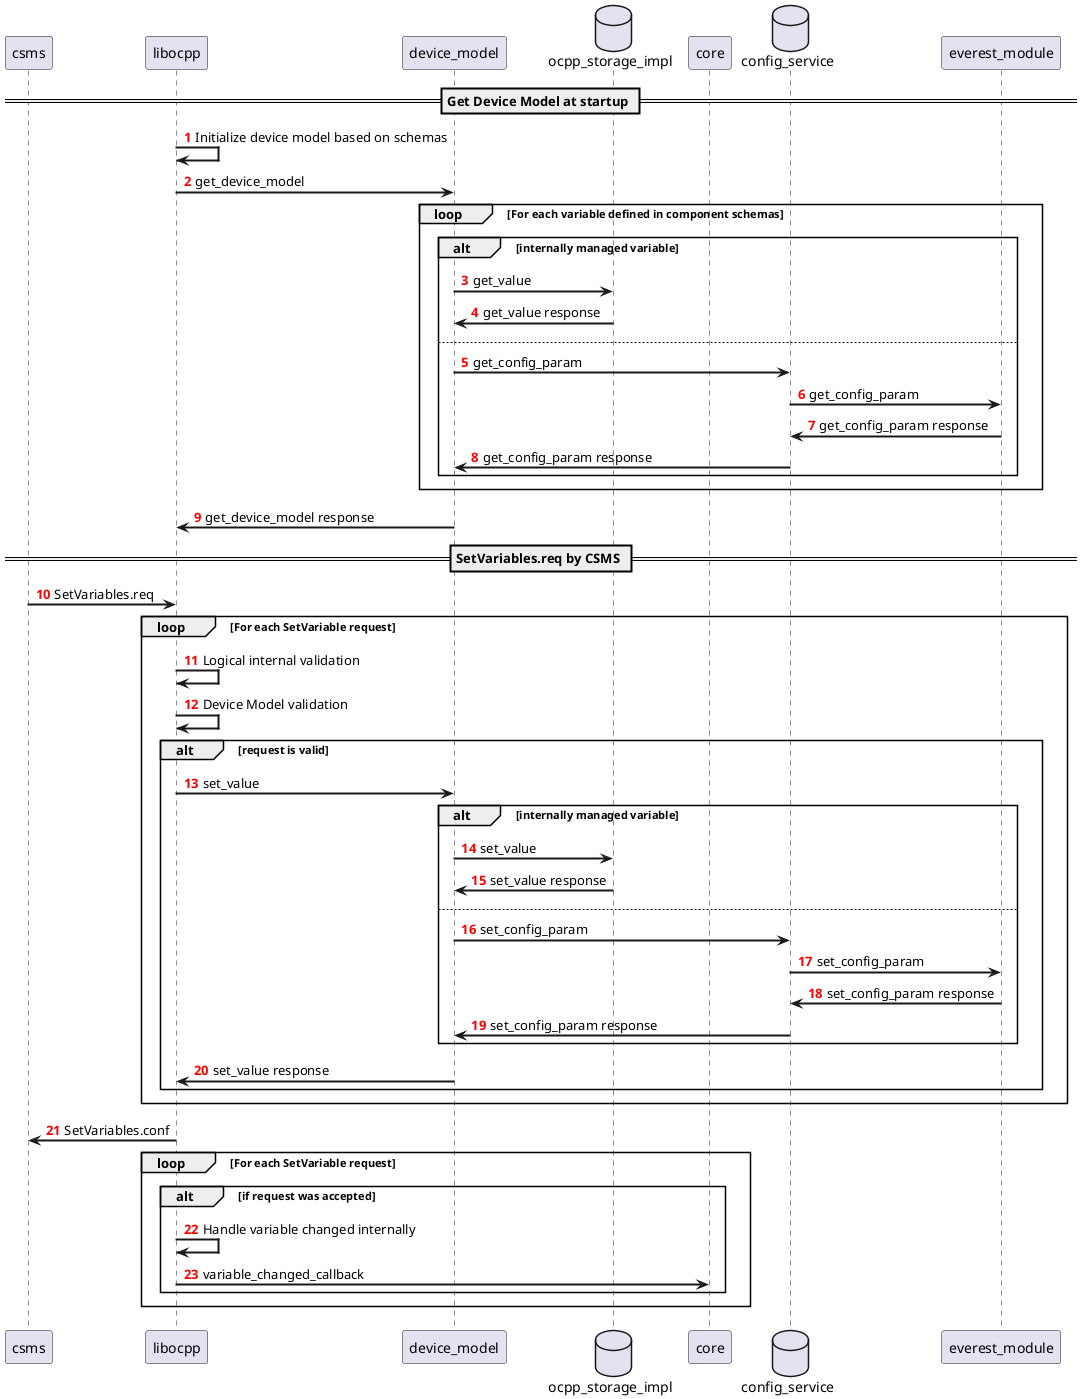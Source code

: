 @startuml
'https://plantuml.com/sequence-diagram
!pragma teoz true
participant csms order 10
participant libocpp order 20
participant device_model order 30
database ocpp_storage_impl order 40
participant core order 50
database config_service order 60
participant everest_module order 70

autonumber "<b><font color=red>"
skinparam sequenceArrowThickness 2

== Get Device Model at startup == 

libocpp->libocpp: Initialize device model based on schemas
libocpp->device_model: get_device_model
loop For each variable defined in component schemas
    alt internally managed variable
        device_model->ocpp_storage_impl: get_value
        ocpp_storage_impl->device_model: get_value response
    else
        device_model->config_service: get_config_param
        config_service->everest_module: get_config_param
        everest_module->config_service: get_config_param response
        config_service->device_model: get_config_param response
    end
end
device_model->libocpp: get_device_model response

== SetVariables.req by CSMS ==
csms->libocpp: SetVariables.req
loop For each SetVariable request
    libocpp->libocpp: Logical internal validation
    libocpp->libocpp: Device Model validation
    alt request is valid
        libocpp->device_model: set_value
        alt internally managed variable
            device_model->ocpp_storage_impl: set_value
            ocpp_storage_impl->device_model: set_value response
        else
            device_model->config_service: set_config_param
        config_service->everest_module: set_config_param
        everest_module->config_service: set_config_param response
        config_service->device_model: set_config_param response
        end
        device_model->libocpp: set_value response
    end
end
libocpp->csms: SetVariables.conf
loop For each SetVariable request
    alt if request was accepted
        libocpp->libocpp: Handle variable changed internally
        libocpp->core: variable_changed_callback
    end
end

@enduml
